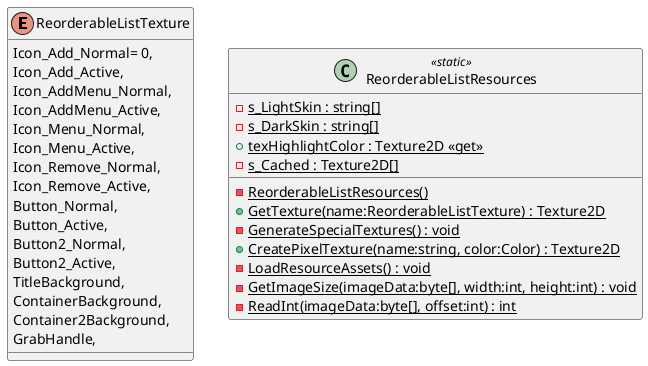 @startuml
enum ReorderableListTexture {
    Icon_Add_Normal= 0,
    Icon_Add_Active,
    Icon_AddMenu_Normal,
    Icon_AddMenu_Active,
    Icon_Menu_Normal,
    Icon_Menu_Active,
    Icon_Remove_Normal,
    Icon_Remove_Active,
    Button_Normal,
    Button_Active,
    Button2_Normal,
    Button2_Active,
    TitleBackground,
    ContainerBackground,
    Container2Background,
    GrabHandle,
}
class ReorderableListResources <<static>> {
    {static} - ReorderableListResources()
    - {static} s_LightSkin : string[]
    - {static} s_DarkSkin : string[]
    + {static} GetTexture(name:ReorderableListTexture) : Texture2D
    + {static} texHighlightColor : Texture2D <<get>>
    - {static} GenerateSpecialTextures() : void
    + {static} CreatePixelTexture(name:string, color:Color) : Texture2D
    - {static} s_Cached : Texture2D[]
    - {static} LoadResourceAssets() : void
    - {static} GetImageSize(imageData:byte[], width:int, height:int) : void
    - {static} ReadInt(imageData:byte[], offset:int) : int
}
@enduml
